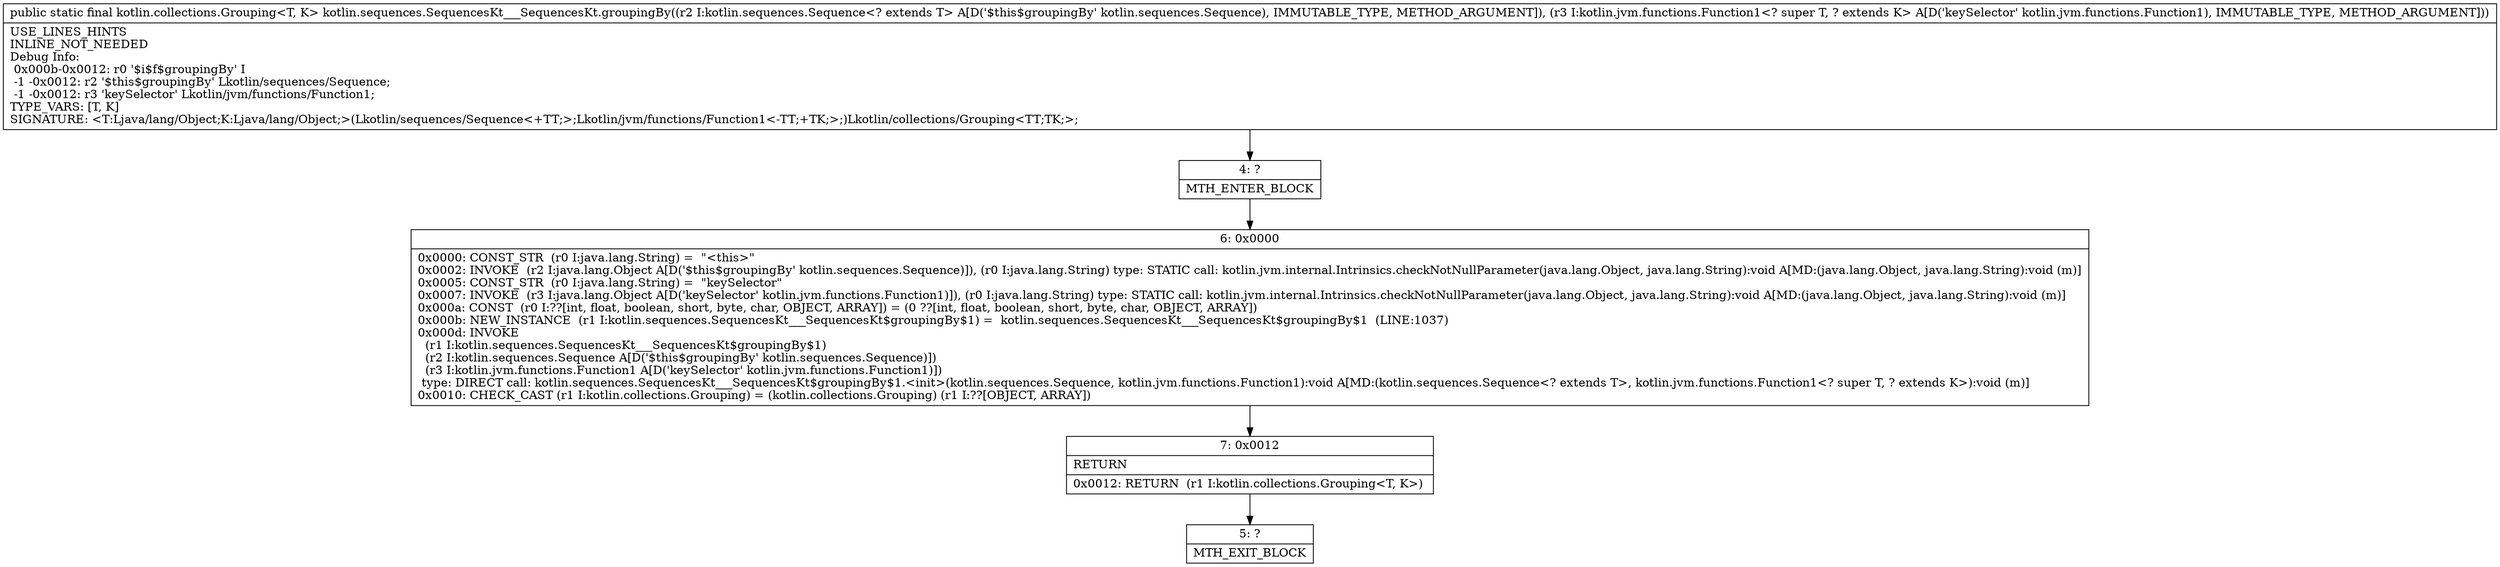 digraph "CFG forkotlin.sequences.SequencesKt___SequencesKt.groupingBy(Lkotlin\/sequences\/Sequence;Lkotlin\/jvm\/functions\/Function1;)Lkotlin\/collections\/Grouping;" {
Node_4 [shape=record,label="{4\:\ ?|MTH_ENTER_BLOCK\l}"];
Node_6 [shape=record,label="{6\:\ 0x0000|0x0000: CONST_STR  (r0 I:java.lang.String) =  \"\<this\>\" \l0x0002: INVOKE  (r2 I:java.lang.Object A[D('$this$groupingBy' kotlin.sequences.Sequence)]), (r0 I:java.lang.String) type: STATIC call: kotlin.jvm.internal.Intrinsics.checkNotNullParameter(java.lang.Object, java.lang.String):void A[MD:(java.lang.Object, java.lang.String):void (m)]\l0x0005: CONST_STR  (r0 I:java.lang.String) =  \"keySelector\" \l0x0007: INVOKE  (r3 I:java.lang.Object A[D('keySelector' kotlin.jvm.functions.Function1)]), (r0 I:java.lang.String) type: STATIC call: kotlin.jvm.internal.Intrinsics.checkNotNullParameter(java.lang.Object, java.lang.String):void A[MD:(java.lang.Object, java.lang.String):void (m)]\l0x000a: CONST  (r0 I:??[int, float, boolean, short, byte, char, OBJECT, ARRAY]) = (0 ??[int, float, boolean, short, byte, char, OBJECT, ARRAY]) \l0x000b: NEW_INSTANCE  (r1 I:kotlin.sequences.SequencesKt___SequencesKt$groupingBy$1) =  kotlin.sequences.SequencesKt___SequencesKt$groupingBy$1  (LINE:1037)\l0x000d: INVOKE  \l  (r1 I:kotlin.sequences.SequencesKt___SequencesKt$groupingBy$1)\l  (r2 I:kotlin.sequences.Sequence A[D('$this$groupingBy' kotlin.sequences.Sequence)])\l  (r3 I:kotlin.jvm.functions.Function1 A[D('keySelector' kotlin.jvm.functions.Function1)])\l type: DIRECT call: kotlin.sequences.SequencesKt___SequencesKt$groupingBy$1.\<init\>(kotlin.sequences.Sequence, kotlin.jvm.functions.Function1):void A[MD:(kotlin.sequences.Sequence\<? extends T\>, kotlin.jvm.functions.Function1\<? super T, ? extends K\>):void (m)]\l0x0010: CHECK_CAST (r1 I:kotlin.collections.Grouping) = (kotlin.collections.Grouping) (r1 I:??[OBJECT, ARRAY]) \l}"];
Node_7 [shape=record,label="{7\:\ 0x0012|RETURN\l|0x0012: RETURN  (r1 I:kotlin.collections.Grouping\<T, K\>) \l}"];
Node_5 [shape=record,label="{5\:\ ?|MTH_EXIT_BLOCK\l}"];
MethodNode[shape=record,label="{public static final kotlin.collections.Grouping\<T, K\> kotlin.sequences.SequencesKt___SequencesKt.groupingBy((r2 I:kotlin.sequences.Sequence\<? extends T\> A[D('$this$groupingBy' kotlin.sequences.Sequence), IMMUTABLE_TYPE, METHOD_ARGUMENT]), (r3 I:kotlin.jvm.functions.Function1\<? super T, ? extends K\> A[D('keySelector' kotlin.jvm.functions.Function1), IMMUTABLE_TYPE, METHOD_ARGUMENT]))  | USE_LINES_HINTS\lINLINE_NOT_NEEDED\lDebug Info:\l  0x000b\-0x0012: r0 '$i$f$groupingBy' I\l  \-1 \-0x0012: r2 '$this$groupingBy' Lkotlin\/sequences\/Sequence;\l  \-1 \-0x0012: r3 'keySelector' Lkotlin\/jvm\/functions\/Function1;\lTYPE_VARS: [T, K]\lSIGNATURE: \<T:Ljava\/lang\/Object;K:Ljava\/lang\/Object;\>(Lkotlin\/sequences\/Sequence\<+TT;\>;Lkotlin\/jvm\/functions\/Function1\<\-TT;+TK;\>;)Lkotlin\/collections\/Grouping\<TT;TK;\>;\l}"];
MethodNode -> Node_4;Node_4 -> Node_6;
Node_6 -> Node_7;
Node_7 -> Node_5;
}

